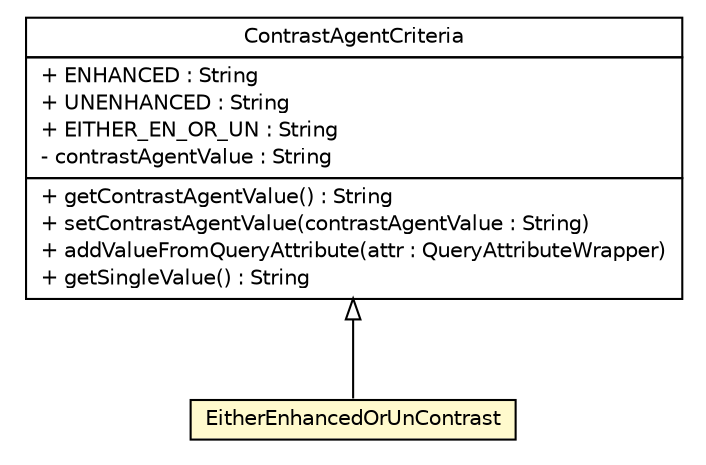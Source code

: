 #!/usr/local/bin/dot
#
# Class diagram 
# Generated by UmlGraph version 4.8 (http://www.spinellis.gr/sw/umlgraph)
#

digraph G {
	edge [fontname="Helvetica",fontsize=10,labelfontname="Helvetica",labelfontsize=10];
	node [fontname="Helvetica",fontsize=10,shape=plaintext];
	// gov.nih.nci.ncia.criteria.ContrastAgentCriteria
	c10129 [label=<<table border="0" cellborder="1" cellspacing="0" cellpadding="2" port="p" href="./ContrastAgentCriteria.html">
		<tr><td><table border="0" cellspacing="0" cellpadding="1">
			<tr><td> ContrastAgentCriteria </td></tr>
		</table></td></tr>
		<tr><td><table border="0" cellspacing="0" cellpadding="1">
			<tr><td align="left"> + ENHANCED : String </td></tr>
			<tr><td align="left"> + UNENHANCED : String </td></tr>
			<tr><td align="left"> + EITHER_EN_OR_UN : String </td></tr>
			<tr><td align="left"> - contrastAgentValue : String </td></tr>
		</table></td></tr>
		<tr><td><table border="0" cellspacing="0" cellpadding="1">
			<tr><td align="left"> + getContrastAgentValue() : String </td></tr>
			<tr><td align="left"> + setContrastAgentValue(contrastAgentValue : String) </td></tr>
			<tr><td align="left"> + addValueFromQueryAttribute(attr : QueryAttributeWrapper) </td></tr>
			<tr><td align="left"> + getSingleValue() : String </td></tr>
		</table></td></tr>
		</table>>, fontname="Helvetica", fontcolor="black", fontsize=10.0];
	// gov.nih.nci.ncia.criteria.ContrastAgentCriteria.EitherEnhancedOrUnContrast
	c10132 [label=<<table border="0" cellborder="1" cellspacing="0" cellpadding="2" port="p" bgcolor="lemonChiffon" href="./ContrastAgentCriteria.EitherEnhancedOrUnContrast.html">
		<tr><td><table border="0" cellspacing="0" cellpadding="1">
			<tr><td> EitherEnhancedOrUnContrast </td></tr>
		</table></td></tr>
		</table>>, fontname="Helvetica", fontcolor="black", fontsize=10.0];
	//gov.nih.nci.ncia.criteria.ContrastAgentCriteria.EitherEnhancedOrUnContrast extends gov.nih.nci.ncia.criteria.ContrastAgentCriteria
	c10129:p -> c10132:p [dir=back,arrowtail=empty];
}

